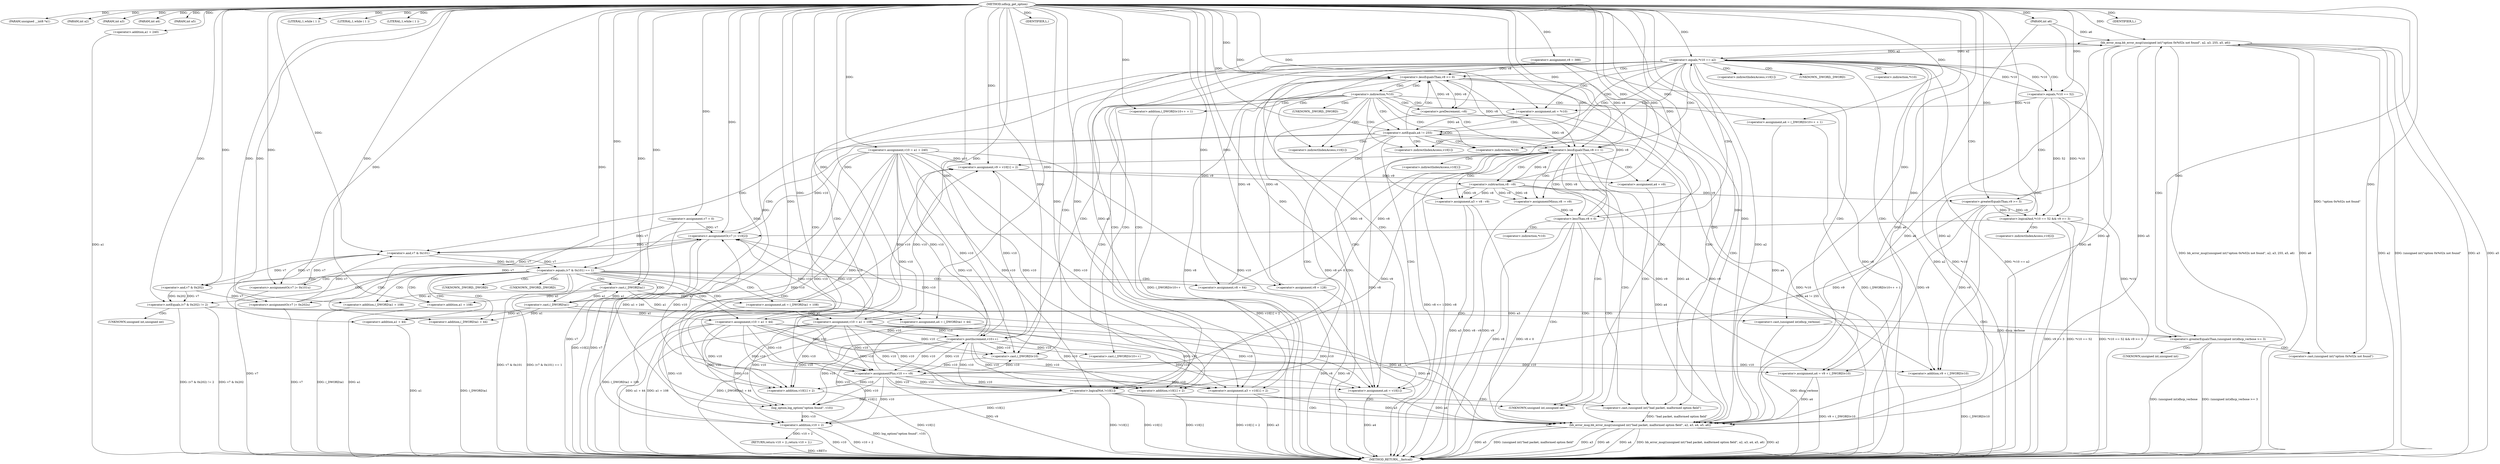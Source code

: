 digraph udhcp_get_option {  
"1000105" [label = "(METHOD,udhcp_get_option)" ]
"1000327" [label = "(METHOD_RETURN,__fastcall)" ]
"1000106" [label = "(PARAM,unsigned __int8 *a1)" ]
"1000107" [label = "(PARAM,int a2)" ]
"1000108" [label = "(PARAM,int a3)" ]
"1000109" [label = "(PARAM,int a4)" ]
"1000110" [label = "(PARAM,int a5)" ]
"1000111" [label = "(PARAM,int a6)" ]
"1000117" [label = "(<operator>.assignment,v7 = 0)" ]
"1000120" [label = "(<operator>.assignment,v10 = a1 + 240)" ]
"1000122" [label = "(<operator>.addition,a1 + 240)" ]
"1000125" [label = "(<operator>.assignment,v8 = 388)" ]
"1000129" [label = "(LITERAL,1,while ( 1 ))" ]
"1000132" [label = "(LITERAL,1,while ( 1 ))" ]
"1000135" [label = "(LITERAL,1,while ( 1 ))" ]
"1000138" [label = "(<operator>.lessEqualsThan,v8 <= 0)" ]
"1000146" [label = "(<operator>.preDecrement,--v8)" ]
"1000148" [label = "(<operator>.assignment,a4 = (_DWORD)v10++ + 1)" ]
"1000150" [label = "(<operator>.addition,(_DWORD)v10++ + 1)" ]
"1000151" [label = "(<operator>.cast,(_DWORD)v10++)" ]
"1000153" [label = "(<operator>.postIncrement,v10++)" ]
"1000156" [label = "(<operator>.assignment,a4 = *v10)" ]
"1000161" [label = "(<operator>.notEquals,a4 != 255)" ]
"1000166" [label = "(<operator>.equals,(v7 & 0x101) == 1)" ]
"1000167" [label = "(<operator>.and,v7 & 0x101)" ]
"1000172" [label = "(<operators>.assignmentOr,v7 |= 0x101u)" ]
"1000175" [label = "(<operator>.assignment,a4 = (_DWORD)a1 + 108)" ]
"1000177" [label = "(<operator>.addition,(_DWORD)a1 + 108)" ]
"1000178" [label = "(<operator>.cast,(_DWORD)a1)" ]
"1000182" [label = "(<operator>.assignment,v10 = a1 + 108)" ]
"1000184" [label = "(<operator>.addition,a1 + 108)" ]
"1000187" [label = "(<operator>.assignment,v8 = 128)" ]
"1000193" [label = "(<operator>.notEquals,(v7 & 0x202) != 2)" ]
"1000194" [label = "(<operator>.and,v7 & 0x202)" ]
"1000200" [label = "(<operator>.greaterEqualsThan,(unsigned int)dhcp_verbose >= 3)" ]
"1000201" [label = "(<operator>.cast,(unsigned int)dhcp_verbose)" ]
"1000205" [label = "(bb_error_msg,bb_error_msg((unsigned int)\"option 0x%02x not found\", a2, a3, 255, a5, a6))" ]
"1000206" [label = "(<operator>.cast,(unsigned int)\"option 0x%02x not found\")" ]
"1000214" [label = "(IDENTIFIER,L,)" ]
"1000215" [label = "(<operators>.assignmentOr,v7 |= 0x202u)" ]
"1000218" [label = "(<operator>.assignment,a4 = (_DWORD)a1 + 44)" ]
"1000220" [label = "(<operator>.addition,(_DWORD)a1 + 44)" ]
"1000221" [label = "(<operator>.cast,(_DWORD)a1)" ]
"1000225" [label = "(<operator>.assignment,v10 = a1 + 44)" ]
"1000227" [label = "(<operator>.addition,a1 + 44)" ]
"1000230" [label = "(<operator>.assignment,v8 = 64)" ]
"1000234" [label = "(<operator>.lessEqualsThan,v8 <= 1)" ]
"1000238" [label = "(<operator>.assignment,v9 = v10[1] + 2)" ]
"1000240" [label = "(<operator>.addition,v10[1] + 2)" ]
"1000245" [label = "(<operator>.assignment,a4 = v9)" ]
"1000248" [label = "(<operator>.assignment,a3 = v8 - v9)" ]
"1000250" [label = "(<operator>.subtraction,v8 - v9)" ]
"1000253" [label = "(<operator>.assignmentMinus,v8 -= v9)" ]
"1000257" [label = "(<operator>.lessThan,v8 < 0)" ]
"1000262" [label = "(<operator>.equals,*v10 == a2)" ]
"1000268" [label = "(<operator>.logicalAnd,*v10 == 52 && v9 >= 3)" ]
"1000269" [label = "(<operator>.equals,*v10 == 52)" ]
"1000273" [label = "(<operator>.greaterEqualsThan,v9 >= 3)" ]
"1000276" [label = "(<operators>.assignmentOr,v7 |= v10[2])" ]
"1000281" [label = "(<operator>.assignment,a3 = v10[1] + 2)" ]
"1000283" [label = "(<operator>.addition,v10[1] + 2)" ]
"1000288" [label = "(<operator>.assignment,a4 = v9 + (_DWORD)v10)" ]
"1000290" [label = "(<operator>.addition,v9 + (_DWORD)v10)" ]
"1000292" [label = "(<operator>.cast,(_DWORD)v10)" ]
"1000295" [label = "(<operator>.assignmentPlus,v10 += v9)" ]
"1000298" [label = "(<operator>.assignment,a4 = v10[1])" ]
"1000304" [label = "(<operator>.logicalNot,!v10[1])" ]
"1000310" [label = "(bb_error_msg,bb_error_msg((unsigned int)\"bad packet, malformed option field\", a2, a3, a4, a5, a6))" ]
"1000311" [label = "(<operator>.cast,(unsigned int)\"bad packet, malformed option field\")" ]
"1000319" [label = "(IDENTIFIER,L,)" ]
"1000320" [label = "(log_option,log_option(\"option found\", v10))" ]
"1000323" [label = "(RETURN,return v10 + 2;,return v10 + 2;)" ]
"1000324" [label = "(<operator>.addition,v10 + 2)" ]
"1000143" [label = "(<operator>.indirection,*v10)" ]
"1000152" [label = "(UNKNOWN,_DWORD,_DWORD)" ]
"1000158" [label = "(<operator>.indirection,*v10)" ]
"1000179" [label = "(UNKNOWN,_DWORD,_DWORD)" ]
"1000202" [label = "(UNKNOWN,unsigned int,unsigned int)" ]
"1000207" [label = "(UNKNOWN,unsigned int,unsigned int)" ]
"1000222" [label = "(UNKNOWN,_DWORD,_DWORD)" ]
"1000241" [label = "(<operator>.indirectIndexAccess,v10[1])" ]
"1000263" [label = "(<operator>.indirection,*v10)" ]
"1000270" [label = "(<operator>.indirection,*v10)" ]
"1000278" [label = "(<operator>.indirectIndexAccess,v10[2])" ]
"1000284" [label = "(<operator>.indirectIndexAccess,v10[1])" ]
"1000293" [label = "(UNKNOWN,_DWORD,_DWORD)" ]
"1000300" [label = "(<operator>.indirectIndexAccess,v10[1])" ]
"1000305" [label = "(<operator>.indirectIndexAccess,v10[1])" ]
"1000312" [label = "(UNKNOWN,unsigned int,unsigned int)" ]
  "1000268" -> "1000327"  [ label = "DDG: *v10 == 52"] 
  "1000276" -> "1000327"  [ label = "DDG: v10[2]"] 
  "1000111" -> "1000327"  [ label = "DDG: a6"] 
  "1000205" -> "1000327"  [ label = "DDG: a5"] 
  "1000166" -> "1000327"  [ label = "DDG: v7 & 0x101"] 
  "1000161" -> "1000327"  [ label = "DDG: a4 != 255"] 
  "1000193" -> "1000327"  [ label = "DDG: v7 & 0x202"] 
  "1000205" -> "1000327"  [ label = "DDG: bb_error_msg((unsigned int)\"option 0x%02x not found\", a2, a3, 255, a5, a6)"] 
  "1000200" -> "1000327"  [ label = "DDG: (unsigned int)dhcp_verbose >= 3"] 
  "1000310" -> "1000327"  [ label = "DDG: a4"] 
  "1000201" -> "1000327"  [ label = "DDG: dhcp_verbose"] 
  "1000138" -> "1000327"  [ label = "DDG: v8"] 
  "1000324" -> "1000327"  [ label = "DDG: v10"] 
  "1000166" -> "1000327"  [ label = "DDG: (v7 & 0x101) == 1"] 
  "1000120" -> "1000327"  [ label = "DDG: a1 + 240"] 
  "1000257" -> "1000327"  [ label = "DDG: v8"] 
  "1000182" -> "1000327"  [ label = "DDG: a1 + 108"] 
  "1000205" -> "1000327"  [ label = "DDG: a6"] 
  "1000117" -> "1000327"  [ label = "DDG: v7"] 
  "1000262" -> "1000327"  [ label = "DDG: a2"] 
  "1000177" -> "1000327"  [ label = "DDG: (_DWORD)a1"] 
  "1000288" -> "1000327"  [ label = "DDG: v9 + (_DWORD)v10"] 
  "1000220" -> "1000327"  [ label = "DDG: (_DWORD)a1"] 
  "1000234" -> "1000327"  [ label = "DDG: v8 <= 1"] 
  "1000320" -> "1000327"  [ label = "DDG: log_option(\"option found\", v10)"] 
  "1000281" -> "1000327"  [ label = "DDG: v10[1] + 2"] 
  "1000218" -> "1000327"  [ label = "DDG: (_DWORD)a1 + 44"] 
  "1000269" -> "1000327"  [ label = "DDG: *v10"] 
  "1000240" -> "1000327"  [ label = "DDG: v10[1]"] 
  "1000248" -> "1000327"  [ label = "DDG: v8 - v9"] 
  "1000268" -> "1000327"  [ label = "DDG: *v10 == 52 && v9 >= 3"] 
  "1000225" -> "1000327"  [ label = "DDG: a1 + 44"] 
  "1000290" -> "1000327"  [ label = "DDG: (_DWORD)v10"] 
  "1000148" -> "1000327"  [ label = "DDG: (_DWORD)v10++ + 1"] 
  "1000281" -> "1000327"  [ label = "DDG: a3"] 
  "1000310" -> "1000327"  [ label = "DDG: bb_error_msg((unsigned int)\"bad packet, malformed option field\", a2, a3, a4, a5, a6)"] 
  "1000146" -> "1000327"  [ label = "DDG: v8"] 
  "1000156" -> "1000327"  [ label = "DDG: *v10"] 
  "1000276" -> "1000327"  [ label = "DDG: v7"] 
  "1000262" -> "1000327"  [ label = "DDG: *v10"] 
  "1000304" -> "1000327"  [ label = "DDG: !v10[1]"] 
  "1000138" -> "1000327"  [ label = "DDG: v8 <= 0"] 
  "1000253" -> "1000327"  [ label = "DDG: v9"] 
  "1000184" -> "1000327"  [ label = "DDG: a1"] 
  "1000193" -> "1000327"  [ label = "DDG: (v7 & 0x202) != 2"] 
  "1000310" -> "1000327"  [ label = "DDG: a2"] 
  "1000248" -> "1000327"  [ label = "DDG: a3"] 
  "1000310" -> "1000327"  [ label = "DDG: a5"] 
  "1000230" -> "1000327"  [ label = "DDG: v8"] 
  "1000310" -> "1000327"  [ label = "DDG: (unsigned int)\"bad packet, malformed option field\""] 
  "1000257" -> "1000327"  [ label = "DDG: v8 < 0"] 
  "1000205" -> "1000327"  [ label = "DDG: a2"] 
  "1000187" -> "1000327"  [ label = "DDG: v8"] 
  "1000310" -> "1000327"  [ label = "DDG: a3"] 
  "1000125" -> "1000327"  [ label = "DDG: v8"] 
  "1000200" -> "1000327"  [ label = "DDG: (unsigned int)dhcp_verbose"] 
  "1000205" -> "1000327"  [ label = "DDG: (unsigned int)\"option 0x%02x not found\""] 
  "1000227" -> "1000327"  [ label = "DDG: a1"] 
  "1000268" -> "1000327"  [ label = "DDG: v9 >= 3"] 
  "1000175" -> "1000327"  [ label = "DDG: (_DWORD)a1 + 108"] 
  "1000298" -> "1000327"  [ label = "DDG: a4"] 
  "1000215" -> "1000327"  [ label = "DDG: v7"] 
  "1000205" -> "1000327"  [ label = "DDG: a3"] 
  "1000283" -> "1000327"  [ label = "DDG: v10[1]"] 
  "1000304" -> "1000327"  [ label = "DDG: v10[1]"] 
  "1000172" -> "1000327"  [ label = "DDG: v7"] 
  "1000310" -> "1000327"  [ label = "DDG: a6"] 
  "1000295" -> "1000327"  [ label = "DDG: v9"] 
  "1000262" -> "1000327"  [ label = "DDG: *v10 == a2"] 
  "1000238" -> "1000327"  [ label = "DDG: v10[1] + 2"] 
  "1000324" -> "1000327"  [ label = "DDG: v10 + 2"] 
  "1000122" -> "1000327"  [ label = "DDG: a1"] 
  "1000234" -> "1000327"  [ label = "DDG: v8"] 
  "1000150" -> "1000327"  [ label = "DDG: (_DWORD)v10++"] 
  "1000323" -> "1000327"  [ label = "DDG: <RET>"] 
  "1000105" -> "1000106"  [ label = "DDG: "] 
  "1000105" -> "1000107"  [ label = "DDG: "] 
  "1000105" -> "1000108"  [ label = "DDG: "] 
  "1000105" -> "1000109"  [ label = "DDG: "] 
  "1000105" -> "1000110"  [ label = "DDG: "] 
  "1000105" -> "1000111"  [ label = "DDG: "] 
  "1000105" -> "1000117"  [ label = "DDG: "] 
  "1000105" -> "1000120"  [ label = "DDG: "] 
  "1000105" -> "1000122"  [ label = "DDG: "] 
  "1000105" -> "1000125"  [ label = "DDG: "] 
  "1000105" -> "1000129"  [ label = "DDG: "] 
  "1000105" -> "1000132"  [ label = "DDG: "] 
  "1000105" -> "1000135"  [ label = "DDG: "] 
  "1000257" -> "1000138"  [ label = "DDG: v8"] 
  "1000146" -> "1000138"  [ label = "DDG: v8"] 
  "1000230" -> "1000138"  [ label = "DDG: v8"] 
  "1000187" -> "1000138"  [ label = "DDG: v8"] 
  "1000125" -> "1000138"  [ label = "DDG: v8"] 
  "1000105" -> "1000138"  [ label = "DDG: "] 
  "1000138" -> "1000146"  [ label = "DDG: v8"] 
  "1000105" -> "1000146"  [ label = "DDG: "] 
  "1000105" -> "1000148"  [ label = "DDG: "] 
  "1000153" -> "1000151"  [ label = "DDG: v10"] 
  "1000120" -> "1000153"  [ label = "DDG: v10"] 
  "1000295" -> "1000153"  [ label = "DDG: v10"] 
  "1000225" -> "1000153"  [ label = "DDG: v10"] 
  "1000182" -> "1000153"  [ label = "DDG: v10"] 
  "1000105" -> "1000153"  [ label = "DDG: "] 
  "1000105" -> "1000150"  [ label = "DDG: "] 
  "1000269" -> "1000156"  [ label = "DDG: *v10"] 
  "1000105" -> "1000156"  [ label = "DDG: "] 
  "1000156" -> "1000161"  [ label = "DDG: a4"] 
  "1000105" -> "1000161"  [ label = "DDG: "] 
  "1000167" -> "1000166"  [ label = "DDG: v7"] 
  "1000167" -> "1000166"  [ label = "DDG: 0x101"] 
  "1000117" -> "1000167"  [ label = "DDG: v7"] 
  "1000276" -> "1000167"  [ label = "DDG: v7"] 
  "1000215" -> "1000167"  [ label = "DDG: v7"] 
  "1000172" -> "1000167"  [ label = "DDG: v7"] 
  "1000105" -> "1000167"  [ label = "DDG: "] 
  "1000105" -> "1000166"  [ label = "DDG: "] 
  "1000105" -> "1000172"  [ label = "DDG: "] 
  "1000167" -> "1000172"  [ label = "DDG: v7"] 
  "1000178" -> "1000175"  [ label = "DDG: a1"] 
  "1000105" -> "1000175"  [ label = "DDG: "] 
  "1000178" -> "1000177"  [ label = "DDG: a1"] 
  "1000105" -> "1000178"  [ label = "DDG: "] 
  "1000221" -> "1000178"  [ label = "DDG: a1"] 
  "1000105" -> "1000177"  [ label = "DDG: "] 
  "1000178" -> "1000182"  [ label = "DDG: a1"] 
  "1000105" -> "1000182"  [ label = "DDG: "] 
  "1000178" -> "1000184"  [ label = "DDG: a1"] 
  "1000105" -> "1000184"  [ label = "DDG: "] 
  "1000105" -> "1000187"  [ label = "DDG: "] 
  "1000194" -> "1000193"  [ label = "DDG: v7"] 
  "1000194" -> "1000193"  [ label = "DDG: 0x202"] 
  "1000167" -> "1000194"  [ label = "DDG: v7"] 
  "1000105" -> "1000194"  [ label = "DDG: "] 
  "1000105" -> "1000193"  [ label = "DDG: "] 
  "1000201" -> "1000200"  [ label = "DDG: dhcp_verbose"] 
  "1000105" -> "1000201"  [ label = "DDG: "] 
  "1000105" -> "1000200"  [ label = "DDG: "] 
  "1000206" -> "1000205"  [ label = "DDG: \"option 0x%02x not found\""] 
  "1000105" -> "1000206"  [ label = "DDG: "] 
  "1000262" -> "1000205"  [ label = "DDG: a2"] 
  "1000105" -> "1000205"  [ label = "DDG: "] 
  "1000281" -> "1000205"  [ label = "DDG: a3"] 
  "1000111" -> "1000205"  [ label = "DDG: a6"] 
  "1000105" -> "1000214"  [ label = "DDG: "] 
  "1000105" -> "1000215"  [ label = "DDG: "] 
  "1000194" -> "1000215"  [ label = "DDG: v7"] 
  "1000221" -> "1000218"  [ label = "DDG: a1"] 
  "1000105" -> "1000218"  [ label = "DDG: "] 
  "1000221" -> "1000220"  [ label = "DDG: a1"] 
  "1000105" -> "1000221"  [ label = "DDG: "] 
  "1000178" -> "1000221"  [ label = "DDG: a1"] 
  "1000105" -> "1000220"  [ label = "DDG: "] 
  "1000221" -> "1000225"  [ label = "DDG: a1"] 
  "1000105" -> "1000225"  [ label = "DDG: "] 
  "1000221" -> "1000227"  [ label = "DDG: a1"] 
  "1000105" -> "1000227"  [ label = "DDG: "] 
  "1000105" -> "1000230"  [ label = "DDG: "] 
  "1000138" -> "1000234"  [ label = "DDG: v8"] 
  "1000257" -> "1000234"  [ label = "DDG: v8"] 
  "1000146" -> "1000234"  [ label = "DDG: v8"] 
  "1000230" -> "1000234"  [ label = "DDG: v8"] 
  "1000187" -> "1000234"  [ label = "DDG: v8"] 
  "1000125" -> "1000234"  [ label = "DDG: v8"] 
  "1000105" -> "1000234"  [ label = "DDG: "] 
  "1000120" -> "1000238"  [ label = "DDG: v10"] 
  "1000295" -> "1000238"  [ label = "DDG: v10"] 
  "1000153" -> "1000238"  [ label = "DDG: v10"] 
  "1000225" -> "1000238"  [ label = "DDG: v10"] 
  "1000182" -> "1000238"  [ label = "DDG: v10"] 
  "1000105" -> "1000238"  [ label = "DDG: "] 
  "1000120" -> "1000240"  [ label = "DDG: v10"] 
  "1000295" -> "1000240"  [ label = "DDG: v10"] 
  "1000153" -> "1000240"  [ label = "DDG: v10"] 
  "1000225" -> "1000240"  [ label = "DDG: v10"] 
  "1000182" -> "1000240"  [ label = "DDG: v10"] 
  "1000105" -> "1000240"  [ label = "DDG: "] 
  "1000238" -> "1000245"  [ label = "DDG: v9"] 
  "1000105" -> "1000245"  [ label = "DDG: "] 
  "1000250" -> "1000248"  [ label = "DDG: v8"] 
  "1000250" -> "1000248"  [ label = "DDG: v9"] 
  "1000105" -> "1000248"  [ label = "DDG: "] 
  "1000234" -> "1000250"  [ label = "DDG: v8"] 
  "1000105" -> "1000250"  [ label = "DDG: "] 
  "1000238" -> "1000250"  [ label = "DDG: v9"] 
  "1000250" -> "1000253"  [ label = "DDG: v9"] 
  "1000105" -> "1000253"  [ label = "DDG: "] 
  "1000250" -> "1000253"  [ label = "DDG: v8"] 
  "1000253" -> "1000257"  [ label = "DDG: v8"] 
  "1000105" -> "1000257"  [ label = "DDG: "] 
  "1000269" -> "1000262"  [ label = "DDG: *v10"] 
  "1000205" -> "1000262"  [ label = "DDG: a2"] 
  "1000105" -> "1000262"  [ label = "DDG: "] 
  "1000269" -> "1000268"  [ label = "DDG: *v10"] 
  "1000269" -> "1000268"  [ label = "DDG: 52"] 
  "1000262" -> "1000269"  [ label = "DDG: *v10"] 
  "1000105" -> "1000269"  [ label = "DDG: "] 
  "1000273" -> "1000268"  [ label = "DDG: v9"] 
  "1000273" -> "1000268"  [ label = "DDG: 3"] 
  "1000105" -> "1000273"  [ label = "DDG: "] 
  "1000250" -> "1000273"  [ label = "DDG: v9"] 
  "1000120" -> "1000276"  [ label = "DDG: v10"] 
  "1000295" -> "1000276"  [ label = "DDG: v10"] 
  "1000153" -> "1000276"  [ label = "DDG: v10"] 
  "1000225" -> "1000276"  [ label = "DDG: v10"] 
  "1000182" -> "1000276"  [ label = "DDG: v10"] 
  "1000117" -> "1000276"  [ label = "DDG: v7"] 
  "1000215" -> "1000276"  [ label = "DDG: v7"] 
  "1000172" -> "1000276"  [ label = "DDG: v7"] 
  "1000105" -> "1000276"  [ label = "DDG: "] 
  "1000120" -> "1000281"  [ label = "DDG: v10"] 
  "1000295" -> "1000281"  [ label = "DDG: v10"] 
  "1000153" -> "1000281"  [ label = "DDG: v10"] 
  "1000225" -> "1000281"  [ label = "DDG: v10"] 
  "1000182" -> "1000281"  [ label = "DDG: v10"] 
  "1000105" -> "1000281"  [ label = "DDG: "] 
  "1000120" -> "1000283"  [ label = "DDG: v10"] 
  "1000295" -> "1000283"  [ label = "DDG: v10"] 
  "1000153" -> "1000283"  [ label = "DDG: v10"] 
  "1000225" -> "1000283"  [ label = "DDG: v10"] 
  "1000182" -> "1000283"  [ label = "DDG: v10"] 
  "1000105" -> "1000283"  [ label = "DDG: "] 
  "1000273" -> "1000288"  [ label = "DDG: v9"] 
  "1000105" -> "1000288"  [ label = "DDG: "] 
  "1000250" -> "1000288"  [ label = "DDG: v9"] 
  "1000292" -> "1000288"  [ label = "DDG: v10"] 
  "1000273" -> "1000290"  [ label = "DDG: v9"] 
  "1000105" -> "1000290"  [ label = "DDG: "] 
  "1000250" -> "1000290"  [ label = "DDG: v9"] 
  "1000292" -> "1000290"  [ label = "DDG: v10"] 
  "1000120" -> "1000292"  [ label = "DDG: v10"] 
  "1000295" -> "1000292"  [ label = "DDG: v10"] 
  "1000153" -> "1000292"  [ label = "DDG: v10"] 
  "1000225" -> "1000292"  [ label = "DDG: v10"] 
  "1000182" -> "1000292"  [ label = "DDG: v10"] 
  "1000105" -> "1000292"  [ label = "DDG: "] 
  "1000105" -> "1000295"  [ label = "DDG: "] 
  "1000273" -> "1000295"  [ label = "DDG: v9"] 
  "1000250" -> "1000295"  [ label = "DDG: v9"] 
  "1000292" -> "1000295"  [ label = "DDG: v10"] 
  "1000120" -> "1000295"  [ label = "DDG: v10"] 
  "1000153" -> "1000295"  [ label = "DDG: v10"] 
  "1000225" -> "1000295"  [ label = "DDG: v10"] 
  "1000182" -> "1000295"  [ label = "DDG: v10"] 
  "1000120" -> "1000298"  [ label = "DDG: v10"] 
  "1000295" -> "1000298"  [ label = "DDG: v10"] 
  "1000153" -> "1000298"  [ label = "DDG: v10"] 
  "1000225" -> "1000298"  [ label = "DDG: v10"] 
  "1000182" -> "1000298"  [ label = "DDG: v10"] 
  "1000105" -> "1000298"  [ label = "DDG: "] 
  "1000120" -> "1000304"  [ label = "DDG: v10"] 
  "1000295" -> "1000304"  [ label = "DDG: v10"] 
  "1000153" -> "1000304"  [ label = "DDG: v10"] 
  "1000225" -> "1000304"  [ label = "DDG: v10"] 
  "1000182" -> "1000304"  [ label = "DDG: v10"] 
  "1000311" -> "1000310"  [ label = "DDG: \"bad packet, malformed option field\""] 
  "1000105" -> "1000311"  [ label = "DDG: "] 
  "1000262" -> "1000310"  [ label = "DDG: a2"] 
  "1000205" -> "1000310"  [ label = "DDG: a2"] 
  "1000105" -> "1000310"  [ label = "DDG: "] 
  "1000281" -> "1000310"  [ label = "DDG: a3"] 
  "1000248" -> "1000310"  [ label = "DDG: a3"] 
  "1000205" -> "1000310"  [ label = "DDG: a3"] 
  "1000288" -> "1000310"  [ label = "DDG: a4"] 
  "1000245" -> "1000310"  [ label = "DDG: a4"] 
  "1000148" -> "1000310"  [ label = "DDG: a4"] 
  "1000175" -> "1000310"  [ label = "DDG: a4"] 
  "1000298" -> "1000310"  [ label = "DDG: a4"] 
  "1000218" -> "1000310"  [ label = "DDG: a4"] 
  "1000161" -> "1000310"  [ label = "DDG: a4"] 
  "1000205" -> "1000310"  [ label = "DDG: a5"] 
  "1000205" -> "1000310"  [ label = "DDG: a6"] 
  "1000111" -> "1000310"  [ label = "DDG: a6"] 
  "1000105" -> "1000319"  [ label = "DDG: "] 
  "1000105" -> "1000320"  [ label = "DDG: "] 
  "1000120" -> "1000320"  [ label = "DDG: v10"] 
  "1000295" -> "1000320"  [ label = "DDG: v10"] 
  "1000153" -> "1000320"  [ label = "DDG: v10"] 
  "1000225" -> "1000320"  [ label = "DDG: v10"] 
  "1000182" -> "1000320"  [ label = "DDG: v10"] 
  "1000304" -> "1000320"  [ label = "DDG: v10[1]"] 
  "1000324" -> "1000323"  [ label = "DDG: v10 + 2"] 
  "1000320" -> "1000324"  [ label = "DDG: v10"] 
  "1000304" -> "1000324"  [ label = "DDG: v10[1]"] 
  "1000105" -> "1000324"  [ label = "DDG: "] 
  "1000120" -> "1000324"  [ label = "DDG: v10"] 
  "1000295" -> "1000324"  [ label = "DDG: v10"] 
  "1000153" -> "1000324"  [ label = "DDG: v10"] 
  "1000225" -> "1000324"  [ label = "DDG: v10"] 
  "1000182" -> "1000324"  [ label = "DDG: v10"] 
  "1000138" -> "1000312"  [ label = "CDG: "] 
  "1000138" -> "1000311"  [ label = "CDG: "] 
  "1000138" -> "1000310"  [ label = "CDG: "] 
  "1000138" -> "1000143"  [ label = "CDG: "] 
  "1000143" -> "1000153"  [ label = "CDG: "] 
  "1000143" -> "1000152"  [ label = "CDG: "] 
  "1000143" -> "1000151"  [ label = "CDG: "] 
  "1000143" -> "1000150"  [ label = "CDG: "] 
  "1000143" -> "1000148"  [ label = "CDG: "] 
  "1000143" -> "1000146"  [ label = "CDG: "] 
  "1000143" -> "1000161"  [ label = "CDG: "] 
  "1000143" -> "1000138"  [ label = "CDG: "] 
  "1000143" -> "1000158"  [ label = "CDG: "] 
  "1000143" -> "1000156"  [ label = "CDG: "] 
  "1000143" -> "1000234"  [ label = "CDG: "] 
  "1000143" -> "1000304"  [ label = "CDG: "] 
  "1000143" -> "1000300"  [ label = "CDG: "] 
  "1000143" -> "1000298"  [ label = "CDG: "] 
  "1000143" -> "1000305"  [ label = "CDG: "] 
  "1000161" -> "1000167"  [ label = "CDG: "] 
  "1000161" -> "1000166"  [ label = "CDG: "] 
  "1000161" -> "1000234"  [ label = "CDG: "] 
  "1000161" -> "1000304"  [ label = "CDG: "] 
  "1000161" -> "1000300"  [ label = "CDG: "] 
  "1000161" -> "1000298"  [ label = "CDG: "] 
  "1000161" -> "1000305"  [ label = "CDG: "] 
  "1000161" -> "1000161"  [ label = "CDG: "] 
  "1000161" -> "1000138"  [ label = "CDG: "] 
  "1000161" -> "1000158"  [ label = "CDG: "] 
  "1000161" -> "1000156"  [ label = "CDG: "] 
  "1000166" -> "1000175"  [ label = "CDG: "] 
  "1000166" -> "1000172"  [ label = "CDG: "] 
  "1000166" -> "1000187"  [ label = "CDG: "] 
  "1000166" -> "1000184"  [ label = "CDG: "] 
  "1000166" -> "1000182"  [ label = "CDG: "] 
  "1000166" -> "1000179"  [ label = "CDG: "] 
  "1000166" -> "1000178"  [ label = "CDG: "] 
  "1000166" -> "1000177"  [ label = "CDG: "] 
  "1000166" -> "1000194"  [ label = "CDG: "] 
  "1000166" -> "1000193"  [ label = "CDG: "] 
  "1000166" -> "1000222"  [ label = "CDG: "] 
  "1000166" -> "1000221"  [ label = "CDG: "] 
  "1000166" -> "1000220"  [ label = "CDG: "] 
  "1000166" -> "1000218"  [ label = "CDG: "] 
  "1000166" -> "1000215"  [ label = "CDG: "] 
  "1000166" -> "1000230"  [ label = "CDG: "] 
  "1000166" -> "1000227"  [ label = "CDG: "] 
  "1000166" -> "1000225"  [ label = "CDG: "] 
  "1000193" -> "1000202"  [ label = "CDG: "] 
  "1000193" -> "1000201"  [ label = "CDG: "] 
  "1000193" -> "1000200"  [ label = "CDG: "] 
  "1000200" -> "1000207"  [ label = "CDG: "] 
  "1000200" -> "1000206"  [ label = "CDG: "] 
  "1000200" -> "1000205"  [ label = "CDG: "] 
  "1000234" -> "1000240"  [ label = "CDG: "] 
  "1000234" -> "1000238"  [ label = "CDG: "] 
  "1000234" -> "1000253"  [ label = "CDG: "] 
  "1000234" -> "1000250"  [ label = "CDG: "] 
  "1000234" -> "1000248"  [ label = "CDG: "] 
  "1000234" -> "1000245"  [ label = "CDG: "] 
  "1000234" -> "1000241"  [ label = "CDG: "] 
  "1000234" -> "1000257"  [ label = "CDG: "] 
  "1000234" -> "1000312"  [ label = "CDG: "] 
  "1000234" -> "1000311"  [ label = "CDG: "] 
  "1000234" -> "1000310"  [ label = "CDG: "] 
  "1000257" -> "1000263"  [ label = "CDG: "] 
  "1000257" -> "1000262"  [ label = "CDG: "] 
  "1000257" -> "1000312"  [ label = "CDG: "] 
  "1000257" -> "1000311"  [ label = "CDG: "] 
  "1000257" -> "1000310"  [ label = "CDG: "] 
  "1000262" -> "1000270"  [ label = "CDG: "] 
  "1000262" -> "1000269"  [ label = "CDG: "] 
  "1000262" -> "1000268"  [ label = "CDG: "] 
  "1000262" -> "1000288"  [ label = "CDG: "] 
  "1000262" -> "1000284"  [ label = "CDG: "] 
  "1000262" -> "1000283"  [ label = "CDG: "] 
  "1000262" -> "1000281"  [ label = "CDG: "] 
  "1000262" -> "1000304"  [ label = "CDG: "] 
  "1000262" -> "1000300"  [ label = "CDG: "] 
  "1000262" -> "1000298"  [ label = "CDG: "] 
  "1000262" -> "1000295"  [ label = "CDG: "] 
  "1000262" -> "1000293"  [ label = "CDG: "] 
  "1000262" -> "1000292"  [ label = "CDG: "] 
  "1000262" -> "1000290"  [ label = "CDG: "] 
  "1000262" -> "1000305"  [ label = "CDG: "] 
  "1000262" -> "1000234"  [ label = "CDG: "] 
  "1000262" -> "1000161"  [ label = "CDG: "] 
  "1000262" -> "1000138"  [ label = "CDG: "] 
  "1000262" -> "1000158"  [ label = "CDG: "] 
  "1000262" -> "1000156"  [ label = "CDG: "] 
  "1000268" -> "1000278"  [ label = "CDG: "] 
  "1000268" -> "1000276"  [ label = "CDG: "] 
  "1000269" -> "1000273"  [ label = "CDG: "] 
  "1000304" -> "1000312"  [ label = "CDG: "] 
  "1000304" -> "1000311"  [ label = "CDG: "] 
  "1000304" -> "1000310"  [ label = "CDG: "] 
}
